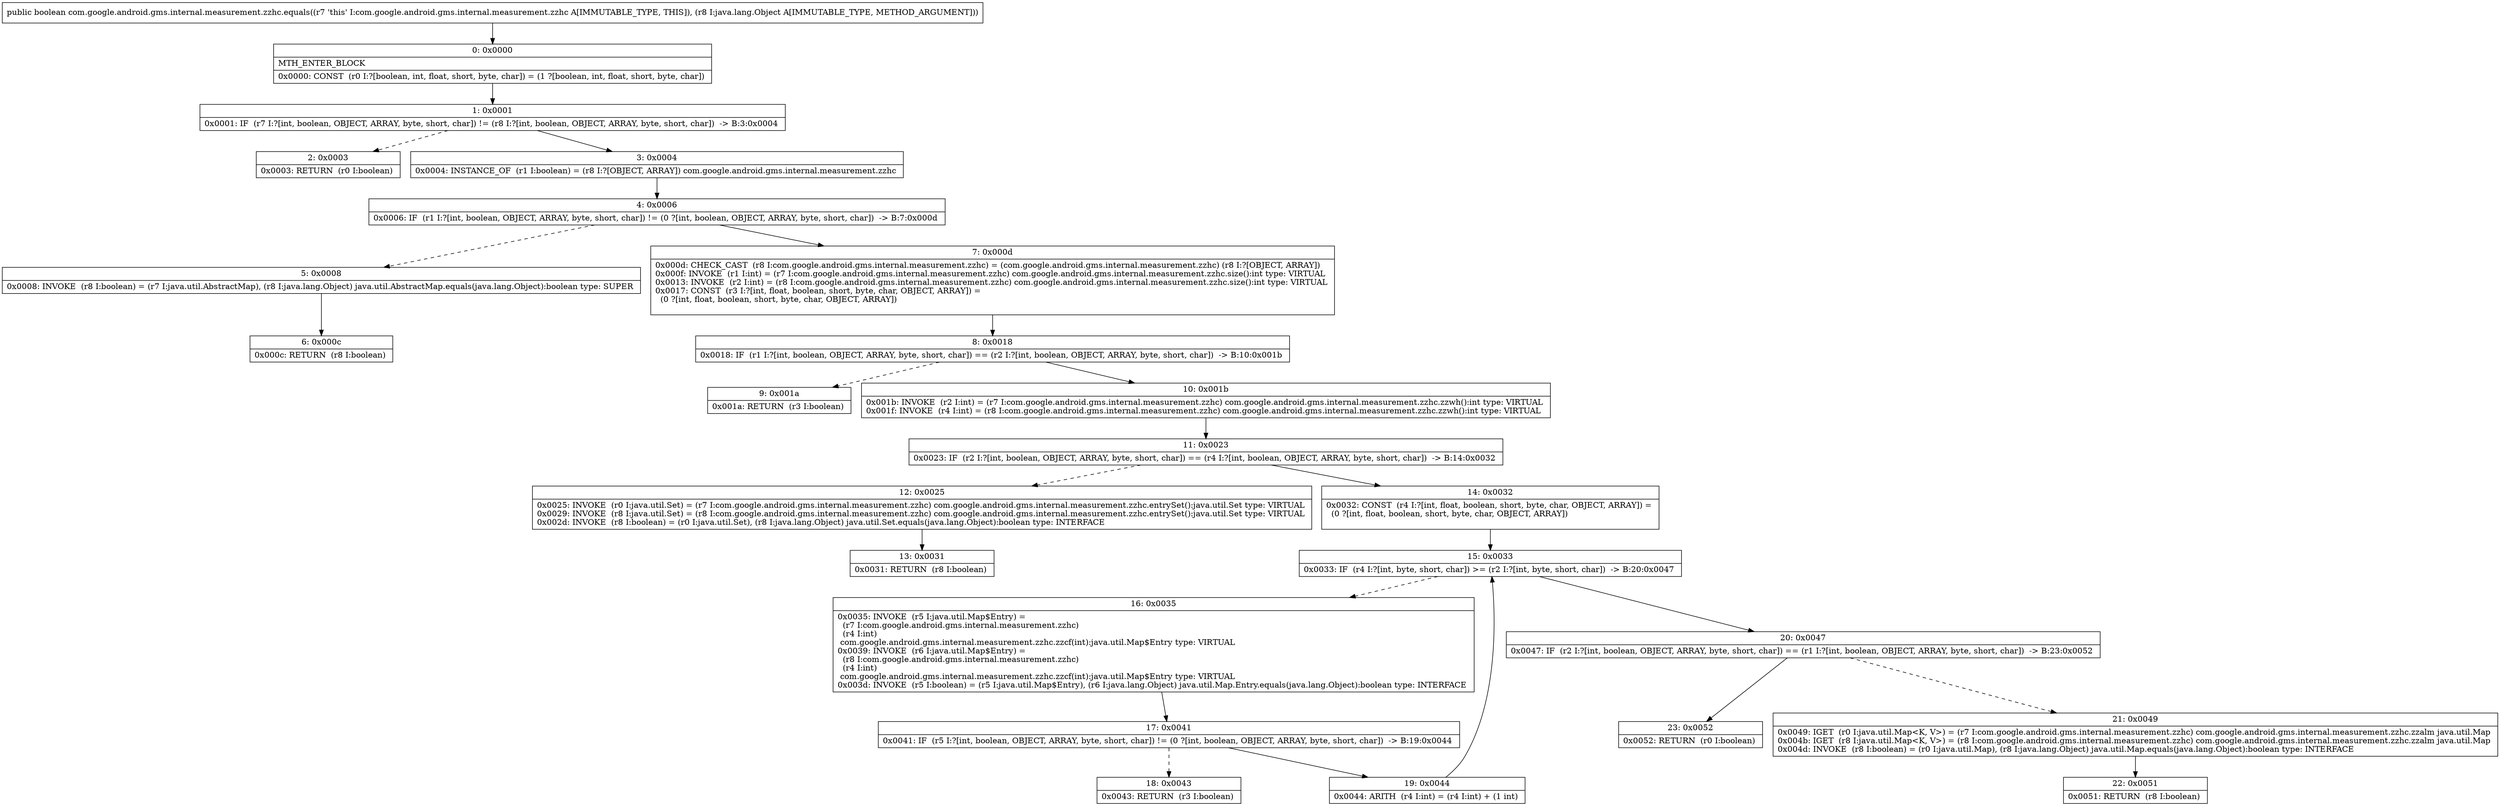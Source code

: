 digraph "CFG forcom.google.android.gms.internal.measurement.zzhc.equals(Ljava\/lang\/Object;)Z" {
Node_0 [shape=record,label="{0\:\ 0x0000|MTH_ENTER_BLOCK\l|0x0000: CONST  (r0 I:?[boolean, int, float, short, byte, char]) = (1 ?[boolean, int, float, short, byte, char]) \l}"];
Node_1 [shape=record,label="{1\:\ 0x0001|0x0001: IF  (r7 I:?[int, boolean, OBJECT, ARRAY, byte, short, char]) != (r8 I:?[int, boolean, OBJECT, ARRAY, byte, short, char])  \-\> B:3:0x0004 \l}"];
Node_2 [shape=record,label="{2\:\ 0x0003|0x0003: RETURN  (r0 I:boolean) \l}"];
Node_3 [shape=record,label="{3\:\ 0x0004|0x0004: INSTANCE_OF  (r1 I:boolean) = (r8 I:?[OBJECT, ARRAY]) com.google.android.gms.internal.measurement.zzhc \l}"];
Node_4 [shape=record,label="{4\:\ 0x0006|0x0006: IF  (r1 I:?[int, boolean, OBJECT, ARRAY, byte, short, char]) != (0 ?[int, boolean, OBJECT, ARRAY, byte, short, char])  \-\> B:7:0x000d \l}"];
Node_5 [shape=record,label="{5\:\ 0x0008|0x0008: INVOKE  (r8 I:boolean) = (r7 I:java.util.AbstractMap), (r8 I:java.lang.Object) java.util.AbstractMap.equals(java.lang.Object):boolean type: SUPER \l}"];
Node_6 [shape=record,label="{6\:\ 0x000c|0x000c: RETURN  (r8 I:boolean) \l}"];
Node_7 [shape=record,label="{7\:\ 0x000d|0x000d: CHECK_CAST  (r8 I:com.google.android.gms.internal.measurement.zzhc) = (com.google.android.gms.internal.measurement.zzhc) (r8 I:?[OBJECT, ARRAY]) \l0x000f: INVOKE  (r1 I:int) = (r7 I:com.google.android.gms.internal.measurement.zzhc) com.google.android.gms.internal.measurement.zzhc.size():int type: VIRTUAL \l0x0013: INVOKE  (r2 I:int) = (r8 I:com.google.android.gms.internal.measurement.zzhc) com.google.android.gms.internal.measurement.zzhc.size():int type: VIRTUAL \l0x0017: CONST  (r3 I:?[int, float, boolean, short, byte, char, OBJECT, ARRAY]) = \l  (0 ?[int, float, boolean, short, byte, char, OBJECT, ARRAY])\l \l}"];
Node_8 [shape=record,label="{8\:\ 0x0018|0x0018: IF  (r1 I:?[int, boolean, OBJECT, ARRAY, byte, short, char]) == (r2 I:?[int, boolean, OBJECT, ARRAY, byte, short, char])  \-\> B:10:0x001b \l}"];
Node_9 [shape=record,label="{9\:\ 0x001a|0x001a: RETURN  (r3 I:boolean) \l}"];
Node_10 [shape=record,label="{10\:\ 0x001b|0x001b: INVOKE  (r2 I:int) = (r7 I:com.google.android.gms.internal.measurement.zzhc) com.google.android.gms.internal.measurement.zzhc.zzwh():int type: VIRTUAL \l0x001f: INVOKE  (r4 I:int) = (r8 I:com.google.android.gms.internal.measurement.zzhc) com.google.android.gms.internal.measurement.zzhc.zzwh():int type: VIRTUAL \l}"];
Node_11 [shape=record,label="{11\:\ 0x0023|0x0023: IF  (r2 I:?[int, boolean, OBJECT, ARRAY, byte, short, char]) == (r4 I:?[int, boolean, OBJECT, ARRAY, byte, short, char])  \-\> B:14:0x0032 \l}"];
Node_12 [shape=record,label="{12\:\ 0x0025|0x0025: INVOKE  (r0 I:java.util.Set) = (r7 I:com.google.android.gms.internal.measurement.zzhc) com.google.android.gms.internal.measurement.zzhc.entrySet():java.util.Set type: VIRTUAL \l0x0029: INVOKE  (r8 I:java.util.Set) = (r8 I:com.google.android.gms.internal.measurement.zzhc) com.google.android.gms.internal.measurement.zzhc.entrySet():java.util.Set type: VIRTUAL \l0x002d: INVOKE  (r8 I:boolean) = (r0 I:java.util.Set), (r8 I:java.lang.Object) java.util.Set.equals(java.lang.Object):boolean type: INTERFACE \l}"];
Node_13 [shape=record,label="{13\:\ 0x0031|0x0031: RETURN  (r8 I:boolean) \l}"];
Node_14 [shape=record,label="{14\:\ 0x0032|0x0032: CONST  (r4 I:?[int, float, boolean, short, byte, char, OBJECT, ARRAY]) = \l  (0 ?[int, float, boolean, short, byte, char, OBJECT, ARRAY])\l \l}"];
Node_15 [shape=record,label="{15\:\ 0x0033|0x0033: IF  (r4 I:?[int, byte, short, char]) \>= (r2 I:?[int, byte, short, char])  \-\> B:20:0x0047 \l}"];
Node_16 [shape=record,label="{16\:\ 0x0035|0x0035: INVOKE  (r5 I:java.util.Map$Entry) = \l  (r7 I:com.google.android.gms.internal.measurement.zzhc)\l  (r4 I:int)\l com.google.android.gms.internal.measurement.zzhc.zzcf(int):java.util.Map$Entry type: VIRTUAL \l0x0039: INVOKE  (r6 I:java.util.Map$Entry) = \l  (r8 I:com.google.android.gms.internal.measurement.zzhc)\l  (r4 I:int)\l com.google.android.gms.internal.measurement.zzhc.zzcf(int):java.util.Map$Entry type: VIRTUAL \l0x003d: INVOKE  (r5 I:boolean) = (r5 I:java.util.Map$Entry), (r6 I:java.lang.Object) java.util.Map.Entry.equals(java.lang.Object):boolean type: INTERFACE \l}"];
Node_17 [shape=record,label="{17\:\ 0x0041|0x0041: IF  (r5 I:?[int, boolean, OBJECT, ARRAY, byte, short, char]) != (0 ?[int, boolean, OBJECT, ARRAY, byte, short, char])  \-\> B:19:0x0044 \l}"];
Node_18 [shape=record,label="{18\:\ 0x0043|0x0043: RETURN  (r3 I:boolean) \l}"];
Node_19 [shape=record,label="{19\:\ 0x0044|0x0044: ARITH  (r4 I:int) = (r4 I:int) + (1 int) \l}"];
Node_20 [shape=record,label="{20\:\ 0x0047|0x0047: IF  (r2 I:?[int, boolean, OBJECT, ARRAY, byte, short, char]) == (r1 I:?[int, boolean, OBJECT, ARRAY, byte, short, char])  \-\> B:23:0x0052 \l}"];
Node_21 [shape=record,label="{21\:\ 0x0049|0x0049: IGET  (r0 I:java.util.Map\<K, V\>) = (r7 I:com.google.android.gms.internal.measurement.zzhc) com.google.android.gms.internal.measurement.zzhc.zzalm java.util.Map \l0x004b: IGET  (r8 I:java.util.Map\<K, V\>) = (r8 I:com.google.android.gms.internal.measurement.zzhc) com.google.android.gms.internal.measurement.zzhc.zzalm java.util.Map \l0x004d: INVOKE  (r8 I:boolean) = (r0 I:java.util.Map), (r8 I:java.lang.Object) java.util.Map.equals(java.lang.Object):boolean type: INTERFACE \l}"];
Node_22 [shape=record,label="{22\:\ 0x0051|0x0051: RETURN  (r8 I:boolean) \l}"];
Node_23 [shape=record,label="{23\:\ 0x0052|0x0052: RETURN  (r0 I:boolean) \l}"];
MethodNode[shape=record,label="{public boolean com.google.android.gms.internal.measurement.zzhc.equals((r7 'this' I:com.google.android.gms.internal.measurement.zzhc A[IMMUTABLE_TYPE, THIS]), (r8 I:java.lang.Object A[IMMUTABLE_TYPE, METHOD_ARGUMENT])) }"];
MethodNode -> Node_0;
Node_0 -> Node_1;
Node_1 -> Node_2[style=dashed];
Node_1 -> Node_3;
Node_3 -> Node_4;
Node_4 -> Node_5[style=dashed];
Node_4 -> Node_7;
Node_5 -> Node_6;
Node_7 -> Node_8;
Node_8 -> Node_9[style=dashed];
Node_8 -> Node_10;
Node_10 -> Node_11;
Node_11 -> Node_12[style=dashed];
Node_11 -> Node_14;
Node_12 -> Node_13;
Node_14 -> Node_15;
Node_15 -> Node_16[style=dashed];
Node_15 -> Node_20;
Node_16 -> Node_17;
Node_17 -> Node_18[style=dashed];
Node_17 -> Node_19;
Node_19 -> Node_15;
Node_20 -> Node_21[style=dashed];
Node_20 -> Node_23;
Node_21 -> Node_22;
}

